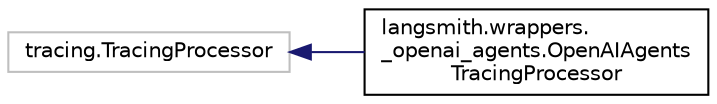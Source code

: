digraph "Graphical Class Hierarchy"
{
 // LATEX_PDF_SIZE
  edge [fontname="Helvetica",fontsize="10",labelfontname="Helvetica",labelfontsize="10"];
  node [fontname="Helvetica",fontsize="10",shape=record];
  rankdir="LR";
  Node14138 [label="tracing.TracingProcessor",height=0.2,width=0.4,color="grey75", fillcolor="white", style="filled",tooltip=" "];
  Node14138 -> Node0 [dir="back",color="midnightblue",fontsize="10",style="solid",fontname="Helvetica"];
  Node0 [label="langsmith.wrappers.\l_openai_agents.OpenAIAgents\lTracingProcessor",height=0.2,width=0.4,color="black", fillcolor="white", style="filled",URL="$classlangsmith_1_1wrappers_1_1__openai__agents_1_1OpenAIAgentsTracingProcessor.html",tooltip=" "];
}
